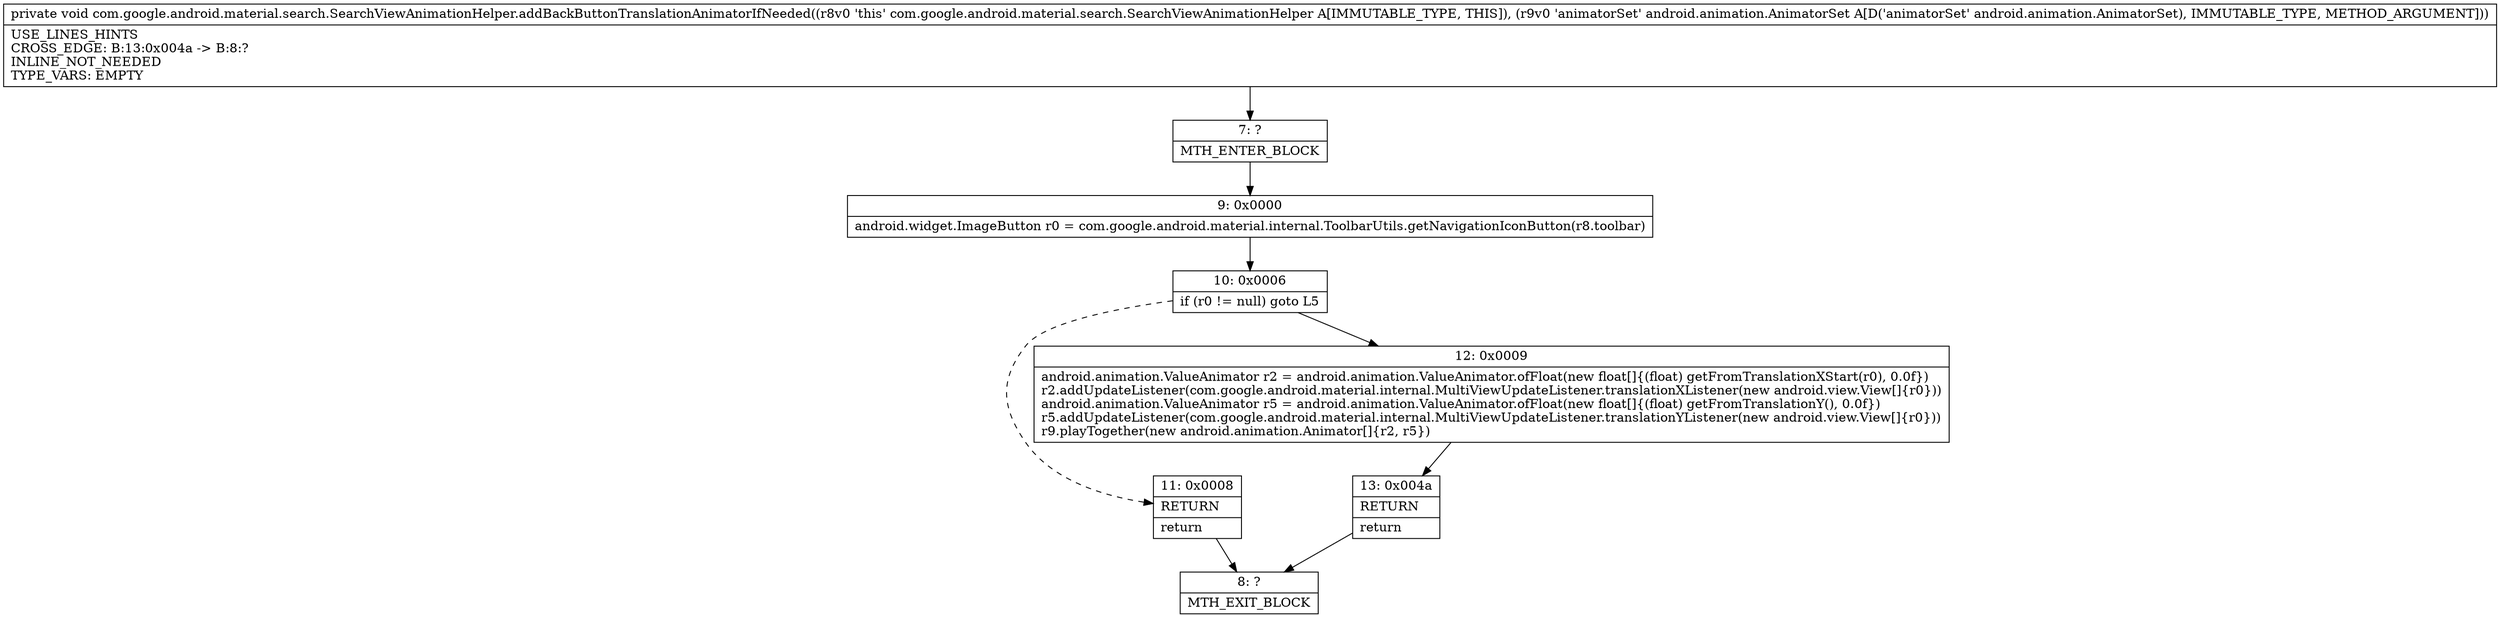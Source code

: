 digraph "CFG forcom.google.android.material.search.SearchViewAnimationHelper.addBackButtonTranslationAnimatorIfNeeded(Landroid\/animation\/AnimatorSet;)V" {
Node_7 [shape=record,label="{7\:\ ?|MTH_ENTER_BLOCK\l}"];
Node_9 [shape=record,label="{9\:\ 0x0000|android.widget.ImageButton r0 = com.google.android.material.internal.ToolbarUtils.getNavigationIconButton(r8.toolbar)\l}"];
Node_10 [shape=record,label="{10\:\ 0x0006|if (r0 != null) goto L5\l}"];
Node_11 [shape=record,label="{11\:\ 0x0008|RETURN\l|return\l}"];
Node_8 [shape=record,label="{8\:\ ?|MTH_EXIT_BLOCK\l}"];
Node_12 [shape=record,label="{12\:\ 0x0009|android.animation.ValueAnimator r2 = android.animation.ValueAnimator.ofFloat(new float[]\{(float) getFromTranslationXStart(r0), 0.0f\})\lr2.addUpdateListener(com.google.android.material.internal.MultiViewUpdateListener.translationXListener(new android.view.View[]\{r0\}))\landroid.animation.ValueAnimator r5 = android.animation.ValueAnimator.ofFloat(new float[]\{(float) getFromTranslationY(), 0.0f\})\lr5.addUpdateListener(com.google.android.material.internal.MultiViewUpdateListener.translationYListener(new android.view.View[]\{r0\}))\lr9.playTogether(new android.animation.Animator[]\{r2, r5\})\l}"];
Node_13 [shape=record,label="{13\:\ 0x004a|RETURN\l|return\l}"];
MethodNode[shape=record,label="{private void com.google.android.material.search.SearchViewAnimationHelper.addBackButtonTranslationAnimatorIfNeeded((r8v0 'this' com.google.android.material.search.SearchViewAnimationHelper A[IMMUTABLE_TYPE, THIS]), (r9v0 'animatorSet' android.animation.AnimatorSet A[D('animatorSet' android.animation.AnimatorSet), IMMUTABLE_TYPE, METHOD_ARGUMENT]))  | USE_LINES_HINTS\lCROSS_EDGE: B:13:0x004a \-\> B:8:?\lINLINE_NOT_NEEDED\lTYPE_VARS: EMPTY\l}"];
MethodNode -> Node_7;Node_7 -> Node_9;
Node_9 -> Node_10;
Node_10 -> Node_11[style=dashed];
Node_10 -> Node_12;
Node_11 -> Node_8;
Node_12 -> Node_13;
Node_13 -> Node_8;
}

